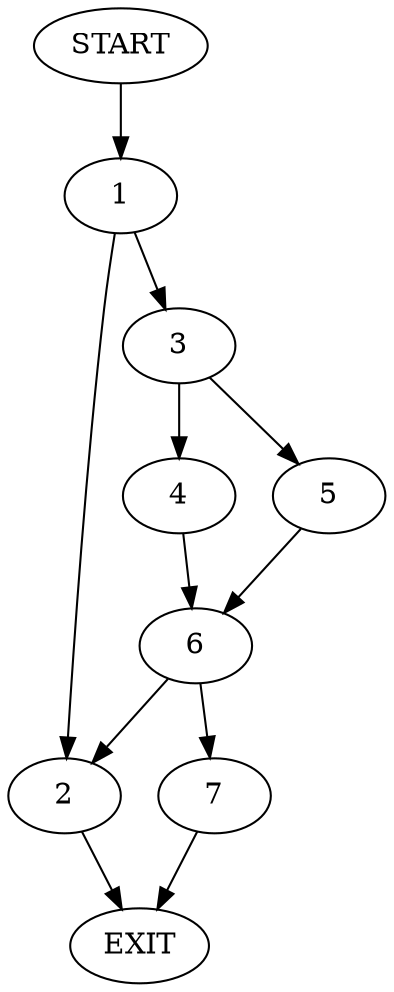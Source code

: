 digraph {
0 [label="START"]
8 [label="EXIT"]
0 -> 1
1 -> 2
1 -> 3
2 -> 8
3 -> 4
3 -> 5
4 -> 6
5 -> 6
6 -> 2
6 -> 7
7 -> 8
}

